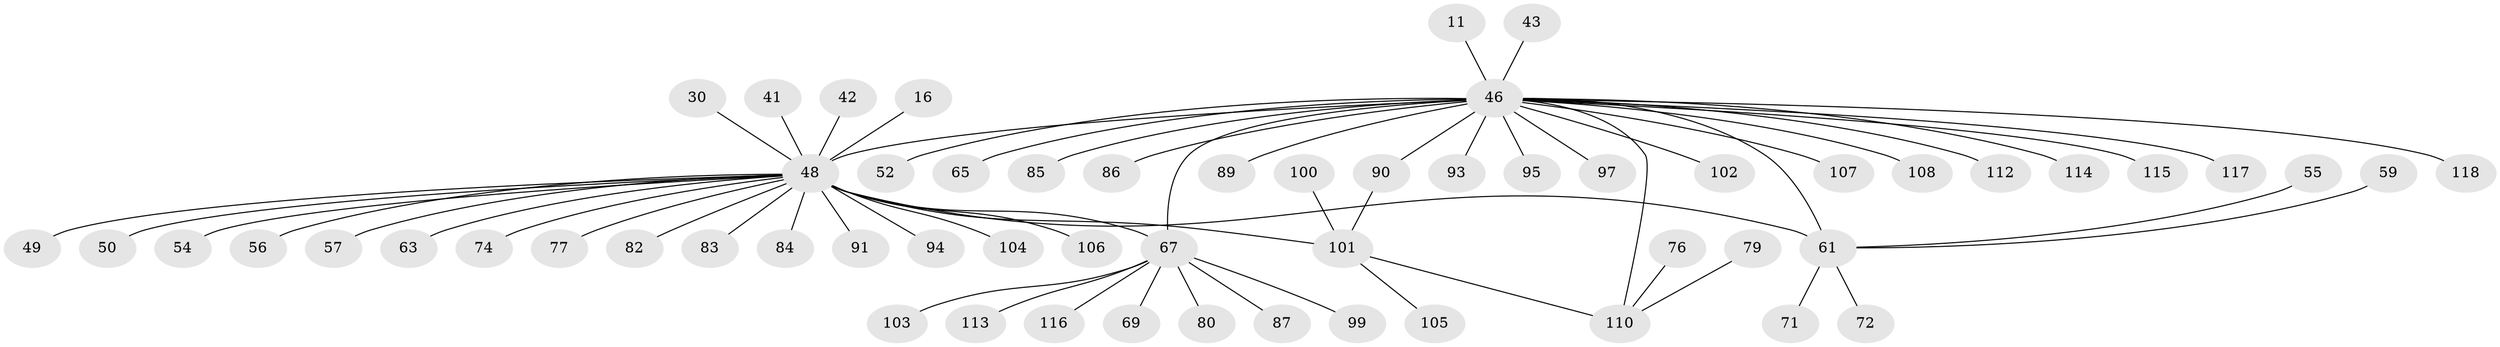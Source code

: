 // original degree distribution, {1: 0.5677966101694916, 21: 0.00847457627118644, 20: 0.00847457627118644, 2: 0.19491525423728814, 13: 0.00847457627118644, 11: 0.01694915254237288, 6: 0.025423728813559324, 3: 0.07627118644067797, 9: 0.00847457627118644, 4: 0.0423728813559322, 8: 0.01694915254237288, 5: 0.01694915254237288, 7: 0.00847457627118644}
// Generated by graph-tools (version 1.1) at 2025/48/03/09/25 04:48:07]
// undirected, 59 vertices, 62 edges
graph export_dot {
graph [start="1"]
  node [color=gray90,style=filled];
  11;
  16;
  30;
  41;
  42;
  43;
  46 [super="+45+35"];
  48 [super="+2+1+13+28+29+3+15"];
  49;
  50;
  52;
  54;
  55;
  56;
  57 [super="+9"];
  59;
  61 [super="+60+39"];
  63;
  65;
  67 [super="+21+27+58+64"];
  69;
  71;
  72;
  74;
  76;
  77 [super="+66"];
  79;
  80 [super="+70"];
  82;
  83;
  84;
  85;
  86;
  87;
  89;
  90 [super="+47+78"];
  91 [super="+51"];
  93;
  94;
  95 [super="+88"];
  97 [super="+68"];
  99 [super="+62"];
  100 [super="+37"];
  101 [super="+40+6"];
  102;
  103;
  104;
  105;
  106;
  107;
  108;
  110 [super="+75+73+98"];
  112 [super="+92"];
  113;
  114;
  115;
  116 [super="+109"];
  117 [super="+96+111"];
  118;
  11 -- 46;
  16 -- 48;
  30 -- 48;
  41 -- 48;
  42 -- 48;
  43 -- 46;
  46 -- 48 [weight=5];
  46 -- 65;
  46 -- 85;
  46 -- 86;
  46 -- 89;
  46 -- 97;
  46 -- 102;
  46 -- 107;
  46 -- 108;
  46 -- 110 [weight=2];
  46 -- 112;
  46 -- 114;
  46 -- 52 [weight=2];
  46 -- 117;
  46 -- 118;
  46 -- 61 [weight=5];
  46 -- 67 [weight=4];
  46 -- 115;
  46 -- 90;
  46 -- 93;
  46 -- 95;
  48 -- 74;
  48 -- 83;
  48 -- 84;
  48 -- 101 [weight=5];
  48 -- 49;
  48 -- 50;
  48 -- 54;
  48 -- 56;
  48 -- 57;
  48 -- 61 [weight=2];
  48 -- 91;
  48 -- 67 [weight=5];
  48 -- 104;
  48 -- 106;
  48 -- 77;
  48 -- 82;
  48 -- 94;
  48 -- 63;
  55 -- 61;
  59 -- 61;
  61 -- 71;
  61 -- 72;
  67 -- 69;
  67 -- 99;
  67 -- 103;
  67 -- 80;
  67 -- 113;
  67 -- 116;
  67 -- 87;
  76 -- 110;
  79 -- 110;
  90 -- 101 [weight=2];
  100 -- 101;
  101 -- 105;
  101 -- 110 [weight=3];
}
